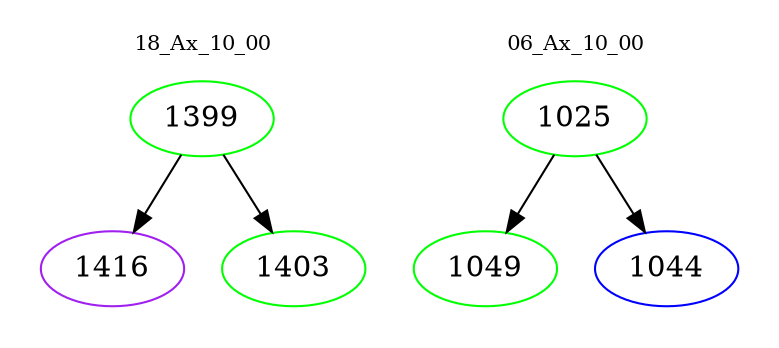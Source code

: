 digraph{
subgraph cluster_0 {
color = white
label = "18_Ax_10_00";
fontsize=10;
T0_1399 [label="1399", color="green"]
T0_1399 -> T0_1416 [color="black"]
T0_1416 [label="1416", color="purple"]
T0_1399 -> T0_1403 [color="black"]
T0_1403 [label="1403", color="green"]
}
subgraph cluster_1 {
color = white
label = "06_Ax_10_00";
fontsize=10;
T1_1025 [label="1025", color="green"]
T1_1025 -> T1_1049 [color="black"]
T1_1049 [label="1049", color="green"]
T1_1025 -> T1_1044 [color="black"]
T1_1044 [label="1044", color="blue"]
}
}
